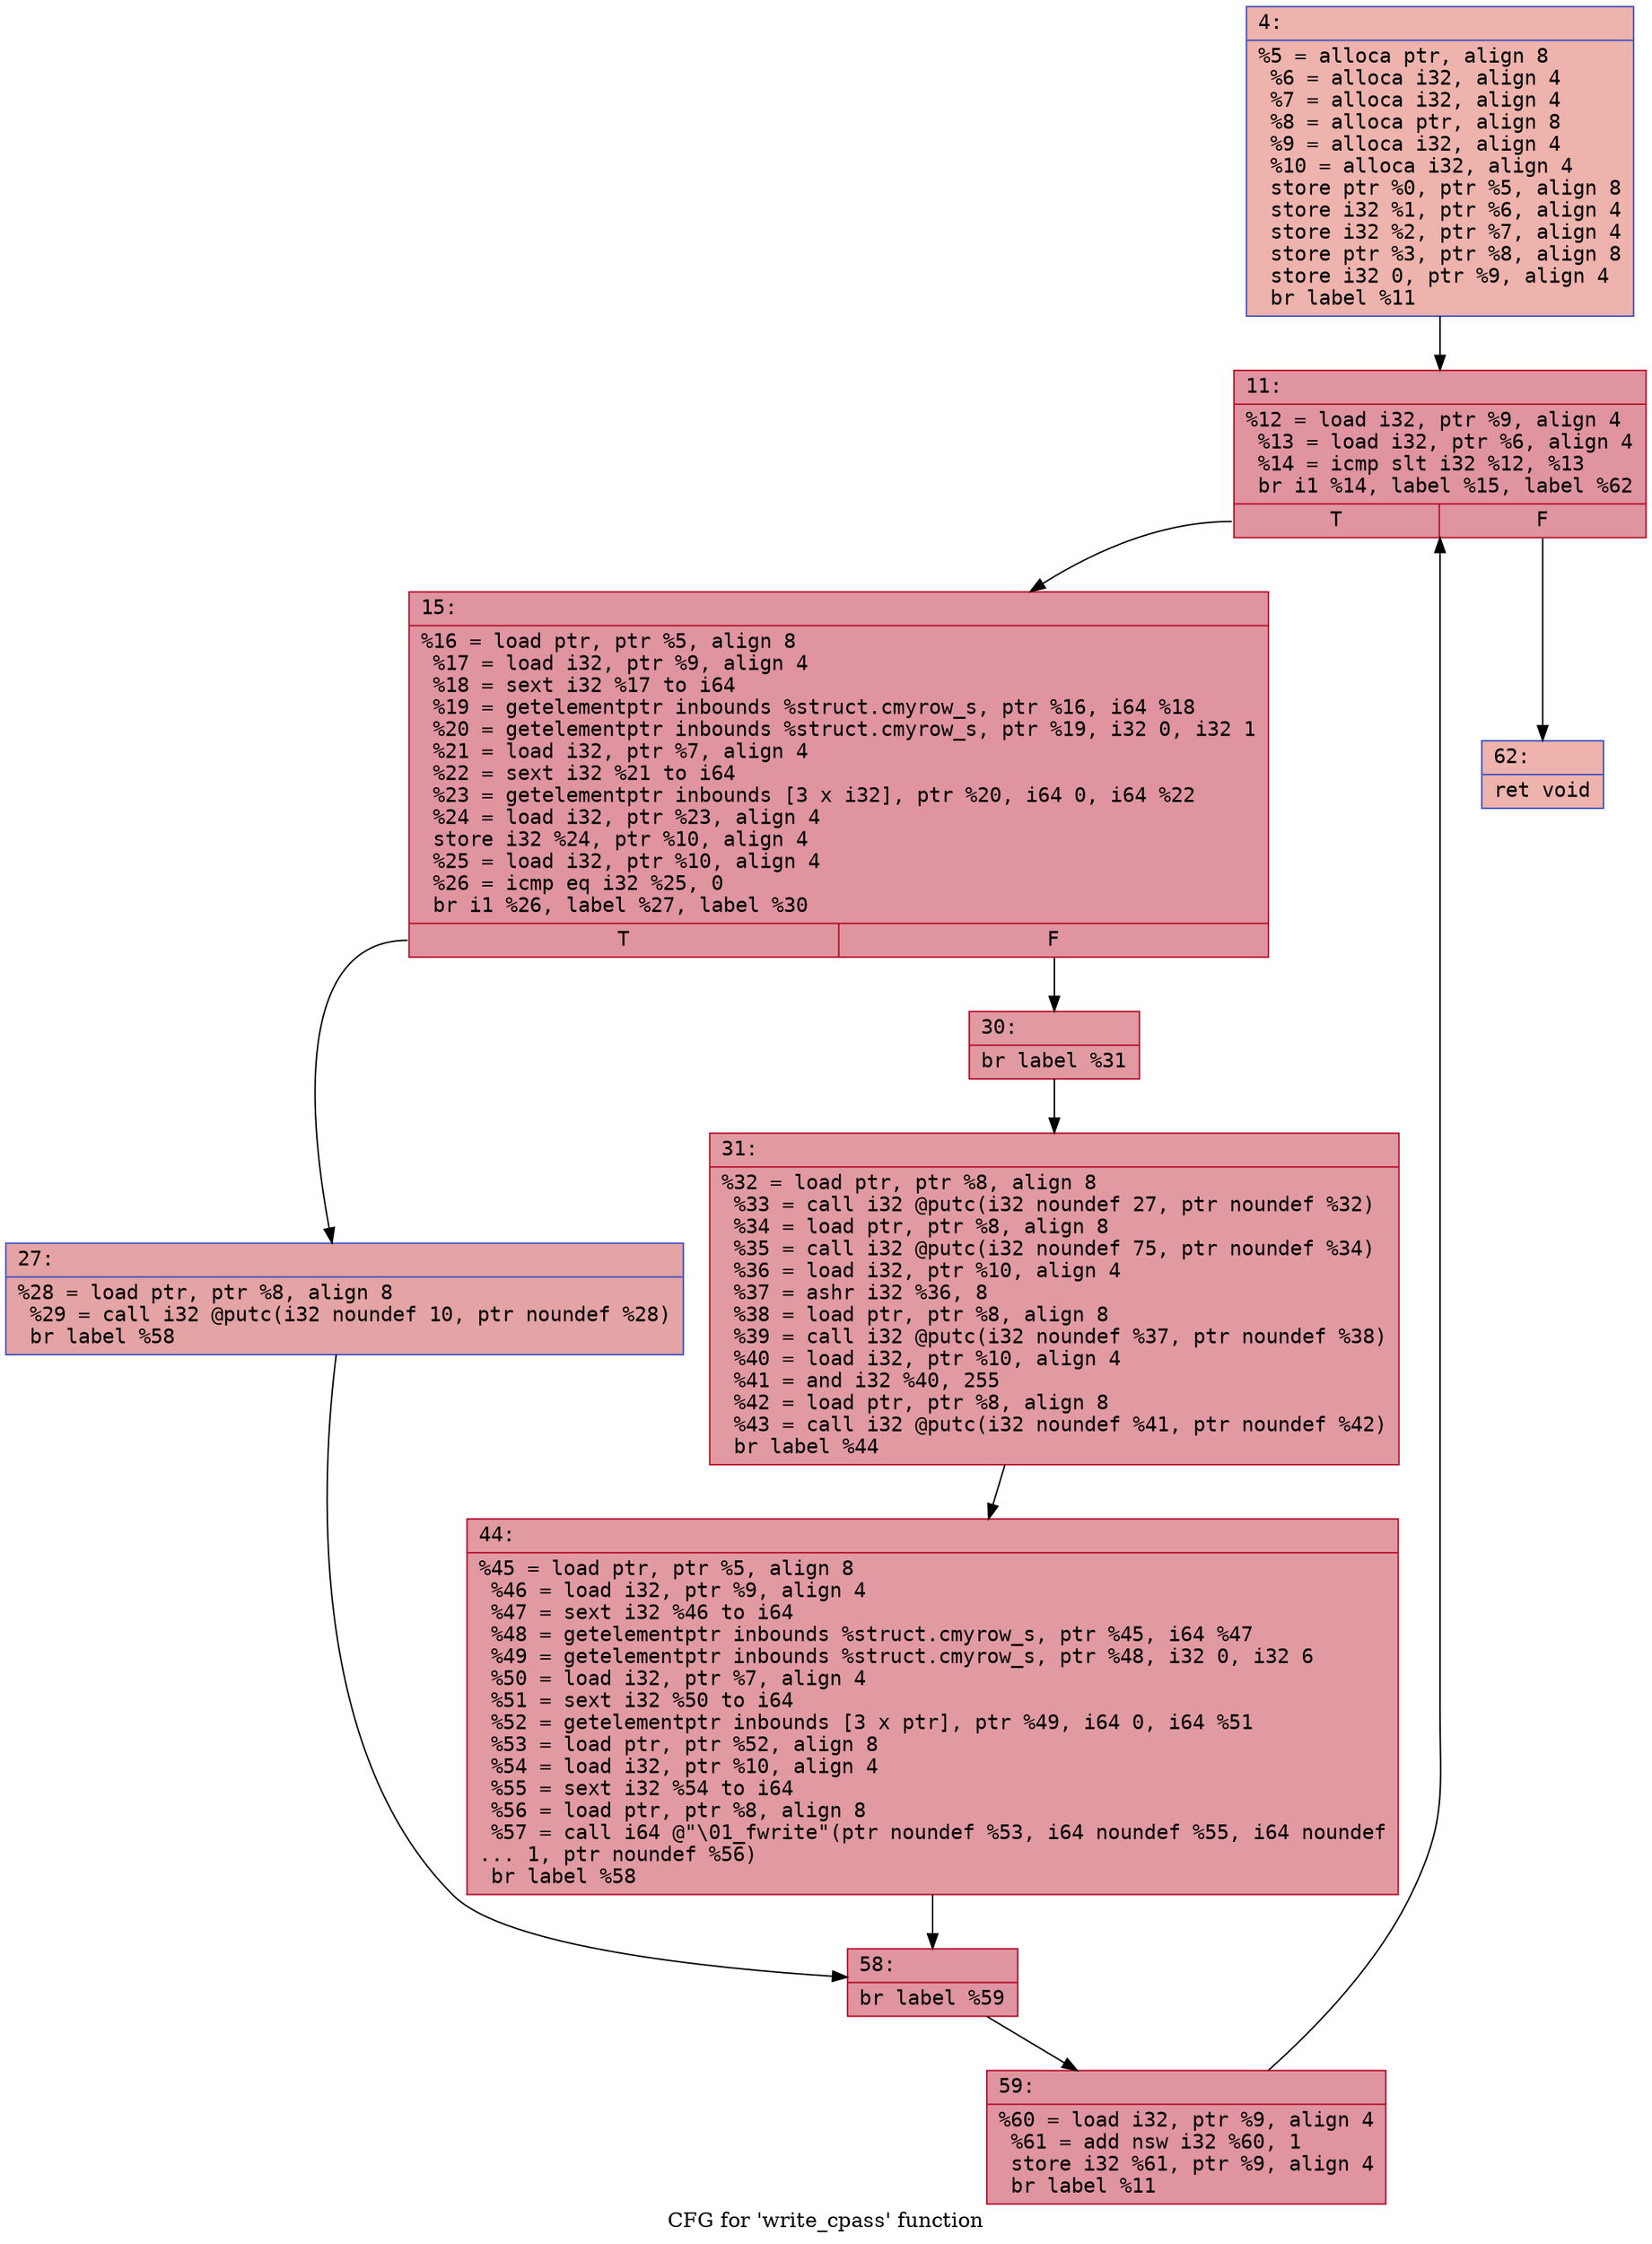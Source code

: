 digraph "CFG for 'write_cpass' function" {
	label="CFG for 'write_cpass' function";

	Node0x600002747390 [shape=record,color="#3d50c3ff", style=filled, fillcolor="#d6524470" fontname="Courier",label="{4:\l|  %5 = alloca ptr, align 8\l  %6 = alloca i32, align 4\l  %7 = alloca i32, align 4\l  %8 = alloca ptr, align 8\l  %9 = alloca i32, align 4\l  %10 = alloca i32, align 4\l  store ptr %0, ptr %5, align 8\l  store i32 %1, ptr %6, align 4\l  store i32 %2, ptr %7, align 4\l  store ptr %3, ptr %8, align 8\l  store i32 0, ptr %9, align 4\l  br label %11\l}"];
	Node0x600002747390 -> Node0x6000027473e0[tooltip="4 -> 11\nProbability 100.00%" ];
	Node0x6000027473e0 [shape=record,color="#b70d28ff", style=filled, fillcolor="#b70d2870" fontname="Courier",label="{11:\l|  %12 = load i32, ptr %9, align 4\l  %13 = load i32, ptr %6, align 4\l  %14 = icmp slt i32 %12, %13\l  br i1 %14, label %15, label %62\l|{<s0>T|<s1>F}}"];
	Node0x6000027473e0:s0 -> Node0x600002747430[tooltip="11 -> 15\nProbability 96.88%" ];
	Node0x6000027473e0:s1 -> Node0x600002747660[tooltip="11 -> 62\nProbability 3.12%" ];
	Node0x600002747430 [shape=record,color="#b70d28ff", style=filled, fillcolor="#b70d2870" fontname="Courier",label="{15:\l|  %16 = load ptr, ptr %5, align 8\l  %17 = load i32, ptr %9, align 4\l  %18 = sext i32 %17 to i64\l  %19 = getelementptr inbounds %struct.cmyrow_s, ptr %16, i64 %18\l  %20 = getelementptr inbounds %struct.cmyrow_s, ptr %19, i32 0, i32 1\l  %21 = load i32, ptr %7, align 4\l  %22 = sext i32 %21 to i64\l  %23 = getelementptr inbounds [3 x i32], ptr %20, i64 0, i64 %22\l  %24 = load i32, ptr %23, align 4\l  store i32 %24, ptr %10, align 4\l  %25 = load i32, ptr %10, align 4\l  %26 = icmp eq i32 %25, 0\l  br i1 %26, label %27, label %30\l|{<s0>T|<s1>F}}"];
	Node0x600002747430:s0 -> Node0x600002747480[tooltip="15 -> 27\nProbability 37.50%" ];
	Node0x600002747430:s1 -> Node0x6000027474d0[tooltip="15 -> 30\nProbability 62.50%" ];
	Node0x600002747480 [shape=record,color="#3d50c3ff", style=filled, fillcolor="#c32e3170" fontname="Courier",label="{27:\l|  %28 = load ptr, ptr %8, align 8\l  %29 = call i32 @putc(i32 noundef 10, ptr noundef %28)\l  br label %58\l}"];
	Node0x600002747480 -> Node0x6000027475c0[tooltip="27 -> 58\nProbability 100.00%" ];
	Node0x6000027474d0 [shape=record,color="#b70d28ff", style=filled, fillcolor="#bb1b2c70" fontname="Courier",label="{30:\l|  br label %31\l}"];
	Node0x6000027474d0 -> Node0x600002747520[tooltip="30 -> 31\nProbability 100.00%" ];
	Node0x600002747520 [shape=record,color="#b70d28ff", style=filled, fillcolor="#bb1b2c70" fontname="Courier",label="{31:\l|  %32 = load ptr, ptr %8, align 8\l  %33 = call i32 @putc(i32 noundef 27, ptr noundef %32)\l  %34 = load ptr, ptr %8, align 8\l  %35 = call i32 @putc(i32 noundef 75, ptr noundef %34)\l  %36 = load i32, ptr %10, align 4\l  %37 = ashr i32 %36, 8\l  %38 = load ptr, ptr %8, align 8\l  %39 = call i32 @putc(i32 noundef %37, ptr noundef %38)\l  %40 = load i32, ptr %10, align 4\l  %41 = and i32 %40, 255\l  %42 = load ptr, ptr %8, align 8\l  %43 = call i32 @putc(i32 noundef %41, ptr noundef %42)\l  br label %44\l}"];
	Node0x600002747520 -> Node0x600002747570[tooltip="31 -> 44\nProbability 100.00%" ];
	Node0x600002747570 [shape=record,color="#b70d28ff", style=filled, fillcolor="#bb1b2c70" fontname="Courier",label="{44:\l|  %45 = load ptr, ptr %5, align 8\l  %46 = load i32, ptr %9, align 4\l  %47 = sext i32 %46 to i64\l  %48 = getelementptr inbounds %struct.cmyrow_s, ptr %45, i64 %47\l  %49 = getelementptr inbounds %struct.cmyrow_s, ptr %48, i32 0, i32 6\l  %50 = load i32, ptr %7, align 4\l  %51 = sext i32 %50 to i64\l  %52 = getelementptr inbounds [3 x ptr], ptr %49, i64 0, i64 %51\l  %53 = load ptr, ptr %52, align 8\l  %54 = load i32, ptr %10, align 4\l  %55 = sext i32 %54 to i64\l  %56 = load ptr, ptr %8, align 8\l  %57 = call i64 @\"\\01_fwrite\"(ptr noundef %53, i64 noundef %55, i64 noundef\l... 1, ptr noundef %56)\l  br label %58\l}"];
	Node0x600002747570 -> Node0x6000027475c0[tooltip="44 -> 58\nProbability 100.00%" ];
	Node0x6000027475c0 [shape=record,color="#b70d28ff", style=filled, fillcolor="#b70d2870" fontname="Courier",label="{58:\l|  br label %59\l}"];
	Node0x6000027475c0 -> Node0x600002747610[tooltip="58 -> 59\nProbability 100.00%" ];
	Node0x600002747610 [shape=record,color="#b70d28ff", style=filled, fillcolor="#b70d2870" fontname="Courier",label="{59:\l|  %60 = load i32, ptr %9, align 4\l  %61 = add nsw i32 %60, 1\l  store i32 %61, ptr %9, align 4\l  br label %11\l}"];
	Node0x600002747610 -> Node0x6000027473e0[tooltip="59 -> 11\nProbability 100.00%" ];
	Node0x600002747660 [shape=record,color="#3d50c3ff", style=filled, fillcolor="#d6524470" fontname="Courier",label="{62:\l|  ret void\l}"];
}
